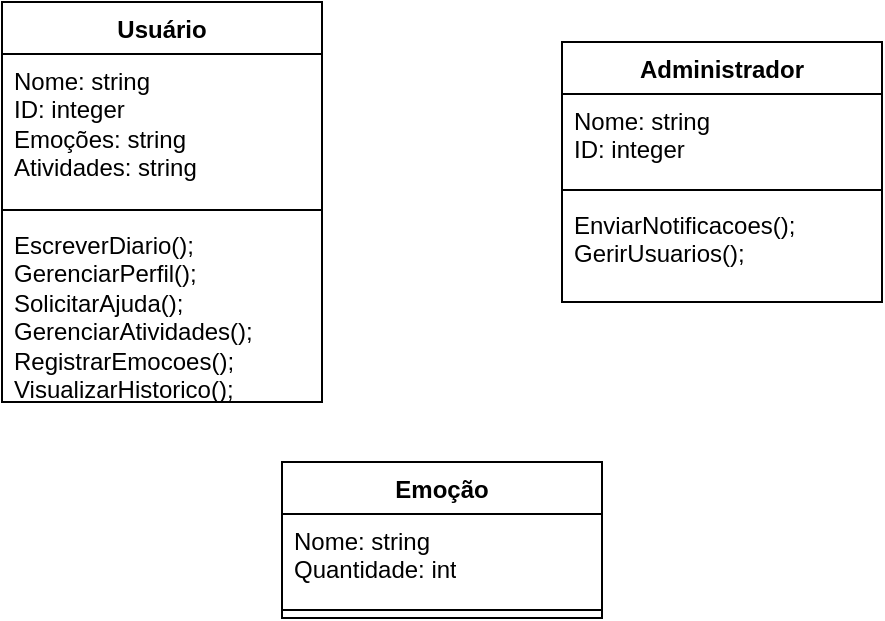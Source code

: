 <mxfile version="28.2.8">
  <diagram name="Seite-1" id="3RJKlI2JhsK82Uk0fZ_o">
    <mxGraphModel dx="483" dy="605" grid="1" gridSize="10" guides="1" tooltips="1" connect="1" arrows="1" fold="1" page="1" pageScale="1" pageWidth="827" pageHeight="1169" math="0" shadow="0">
      <root>
        <mxCell id="0" />
        <mxCell id="1" parent="0" />
        <mxCell id="8YRxZeVarsAKo0AMxqle-1" value="Administrador" style="swimlane;fontStyle=1;align=center;verticalAlign=top;childLayout=stackLayout;horizontal=1;startSize=26;horizontalStack=0;resizeParent=1;resizeParentMax=0;resizeLast=0;collapsible=1;marginBottom=0;whiteSpace=wrap;html=1;" vertex="1" parent="1">
          <mxGeometry x="290" y="420" width="160" height="130" as="geometry" />
        </mxCell>
        <mxCell id="8YRxZeVarsAKo0AMxqle-2" value="Nome: string&lt;div&gt;ID: integer&lt;/div&gt;" style="text;strokeColor=none;fillColor=none;align=left;verticalAlign=top;spacingLeft=4;spacingRight=4;overflow=hidden;rotatable=0;points=[[0,0.5],[1,0.5]];portConstraint=eastwest;whiteSpace=wrap;html=1;" vertex="1" parent="8YRxZeVarsAKo0AMxqle-1">
          <mxGeometry y="26" width="160" height="44" as="geometry" />
        </mxCell>
        <mxCell id="8YRxZeVarsAKo0AMxqle-3" value="" style="line;strokeWidth=1;fillColor=none;align=left;verticalAlign=middle;spacingTop=-1;spacingLeft=3;spacingRight=3;rotatable=0;labelPosition=right;points=[];portConstraint=eastwest;strokeColor=inherit;" vertex="1" parent="8YRxZeVarsAKo0AMxqle-1">
          <mxGeometry y="70" width="160" height="8" as="geometry" />
        </mxCell>
        <mxCell id="8YRxZeVarsAKo0AMxqle-4" value="EnviarNotificacoes();&lt;div&gt;GerirUsuarios();&lt;/div&gt;&lt;div&gt;&lt;br&gt;&lt;/div&gt;" style="text;strokeColor=none;fillColor=none;align=left;verticalAlign=top;spacingLeft=4;spacingRight=4;overflow=hidden;rotatable=0;points=[[0,0.5],[1,0.5]];portConstraint=eastwest;whiteSpace=wrap;html=1;" vertex="1" parent="8YRxZeVarsAKo0AMxqle-1">
          <mxGeometry y="78" width="160" height="52" as="geometry" />
        </mxCell>
        <mxCell id="8YRxZeVarsAKo0AMxqle-5" value="Usuário" style="swimlane;fontStyle=1;align=center;verticalAlign=top;childLayout=stackLayout;horizontal=1;startSize=26;horizontalStack=0;resizeParent=1;resizeParentMax=0;resizeLast=0;collapsible=1;marginBottom=0;whiteSpace=wrap;html=1;" vertex="1" parent="1">
          <mxGeometry x="10" y="400" width="160" height="200" as="geometry" />
        </mxCell>
        <mxCell id="8YRxZeVarsAKo0AMxqle-6" value="Nome: string&lt;div&gt;ID: integer&lt;/div&gt;&lt;div&gt;Emoções: string&lt;/div&gt;&lt;div&gt;Atividades: string&lt;/div&gt;" style="text;strokeColor=none;fillColor=none;align=left;verticalAlign=top;spacingLeft=4;spacingRight=4;overflow=hidden;rotatable=0;points=[[0,0.5],[1,0.5]];portConstraint=eastwest;whiteSpace=wrap;html=1;" vertex="1" parent="8YRxZeVarsAKo0AMxqle-5">
          <mxGeometry y="26" width="160" height="74" as="geometry" />
        </mxCell>
        <mxCell id="8YRxZeVarsAKo0AMxqle-7" value="" style="line;strokeWidth=1;fillColor=none;align=left;verticalAlign=middle;spacingTop=-1;spacingLeft=3;spacingRight=3;rotatable=0;labelPosition=right;points=[];portConstraint=eastwest;strokeColor=inherit;" vertex="1" parent="8YRxZeVarsAKo0AMxqle-5">
          <mxGeometry y="100" width="160" height="8" as="geometry" />
        </mxCell>
        <mxCell id="8YRxZeVarsAKo0AMxqle-8" value="EscreverDiario();&lt;div&gt;GerenciarPerfil();&lt;/div&gt;&lt;div&gt;SolicitarAjuda();&lt;br&gt;GerenciarAtividades();&lt;br&gt;RegistrarEmocoes();&lt;/div&gt;&lt;div&gt;VisualizarHistorico();&lt;/div&gt;" style="text;strokeColor=none;fillColor=none;align=left;verticalAlign=top;spacingLeft=4;spacingRight=4;overflow=hidden;rotatable=0;points=[[0,0.5],[1,0.5]];portConstraint=eastwest;whiteSpace=wrap;html=1;" vertex="1" parent="8YRxZeVarsAKo0AMxqle-5">
          <mxGeometry y="108" width="160" height="92" as="geometry" />
        </mxCell>
        <mxCell id="8YRxZeVarsAKo0AMxqle-9" style="edgeStyle=none;curved=1;rounded=0;orthogonalLoop=1;jettySize=auto;html=1;exitX=0.5;exitY=0;exitDx=0;exitDy=0;fontSize=12;startSize=8;endSize=8;" edge="1" parent="1" source="8YRxZeVarsAKo0AMxqle-1" target="8YRxZeVarsAKo0AMxqle-1">
          <mxGeometry relative="1" as="geometry" />
        </mxCell>
        <mxCell id="8YRxZeVarsAKo0AMxqle-15" value="Emoção" style="swimlane;fontStyle=1;align=center;verticalAlign=top;childLayout=stackLayout;horizontal=1;startSize=26;horizontalStack=0;resizeParent=1;resizeParentMax=0;resizeLast=0;collapsible=1;marginBottom=0;whiteSpace=wrap;html=1;" vertex="1" parent="1">
          <mxGeometry x="150" y="630" width="160" height="78" as="geometry" />
        </mxCell>
        <mxCell id="8YRxZeVarsAKo0AMxqle-16" value="Nome: string&lt;div&gt;Quantidade: int&lt;/div&gt;" style="text;strokeColor=none;fillColor=none;align=left;verticalAlign=top;spacingLeft=4;spacingRight=4;overflow=hidden;rotatable=0;points=[[0,0.5],[1,0.5]];portConstraint=eastwest;whiteSpace=wrap;html=1;" vertex="1" parent="8YRxZeVarsAKo0AMxqle-15">
          <mxGeometry y="26" width="160" height="44" as="geometry" />
        </mxCell>
        <mxCell id="8YRxZeVarsAKo0AMxqle-17" value="" style="line;strokeWidth=1;fillColor=none;align=left;verticalAlign=middle;spacingTop=-1;spacingLeft=3;spacingRight=3;rotatable=0;labelPosition=right;points=[];portConstraint=eastwest;strokeColor=inherit;" vertex="1" parent="8YRxZeVarsAKo0AMxqle-15">
          <mxGeometry y="70" width="160" height="8" as="geometry" />
        </mxCell>
      </root>
    </mxGraphModel>
  </diagram>
</mxfile>
